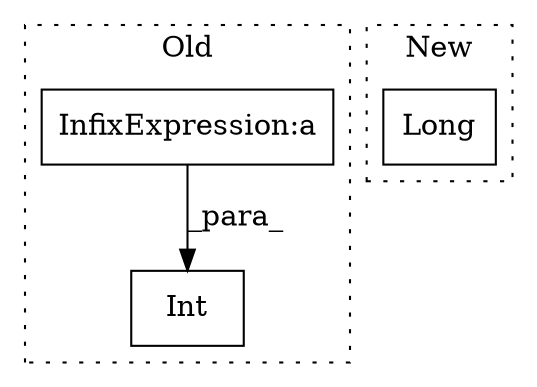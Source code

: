 digraph G {
subgraph cluster0 {
1 [label="Int" a="32" s="489,498" l="4,1" shape="box"];
3 [label="InfixExpression:a" a="27" s="494" l="3" shape="box"];
label = "Old";
style="dotted";
}
subgraph cluster1 {
2 [label="Long" a="32" s="575" l="6" shape="box"];
label = "New";
style="dotted";
}
3 -> 1 [label="_para_"];
}
